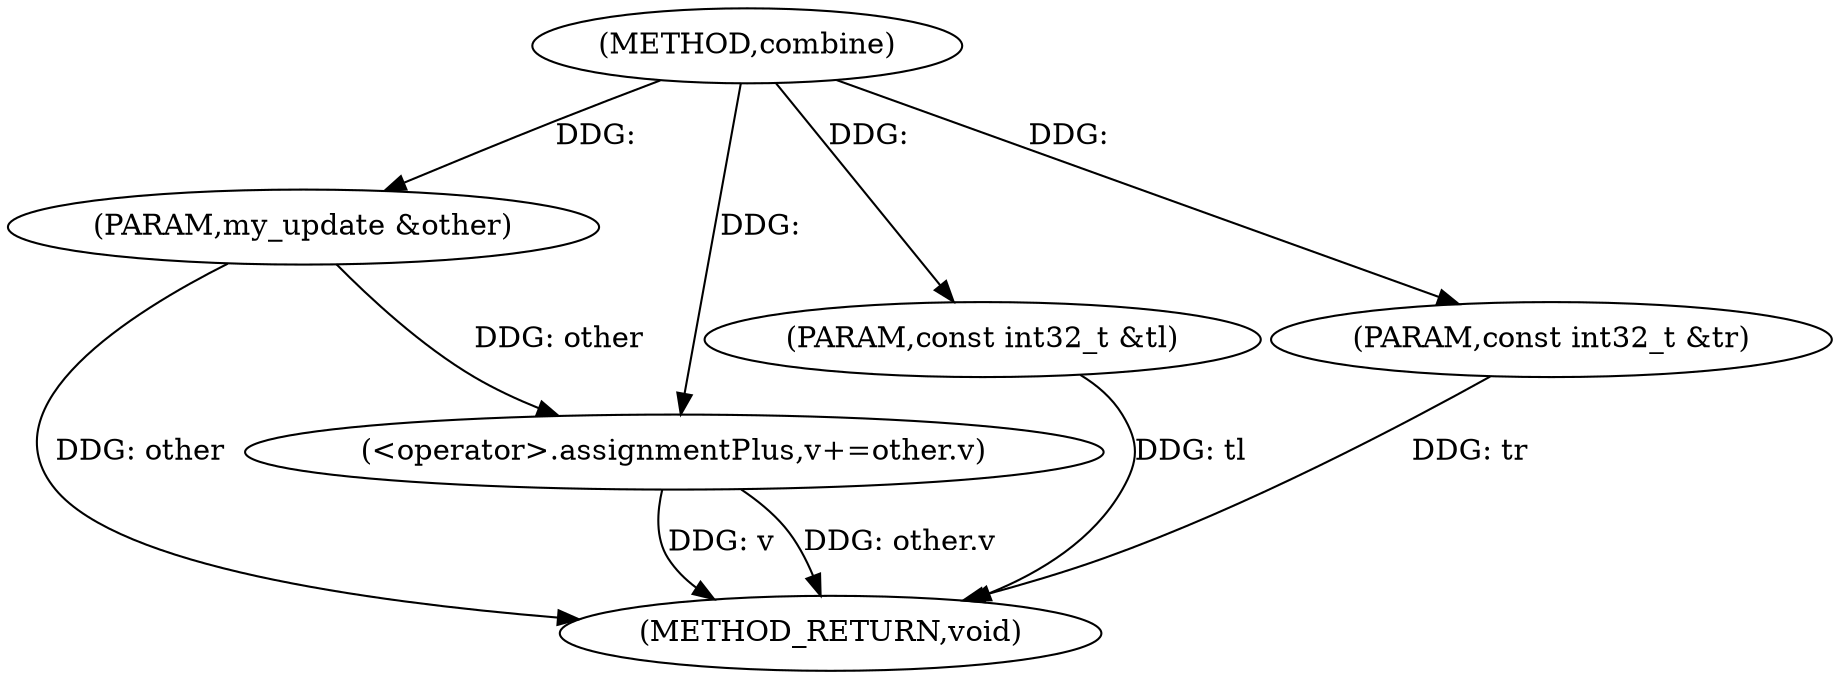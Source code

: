 digraph "combine" {  
"1001202" [label = "(METHOD,combine)" ]
"1001212" [label = "(METHOD_RETURN,void)" ]
"1001203" [label = "(PARAM,my_update &other)" ]
"1001204" [label = "(PARAM,const int32_t &tl)" ]
"1001205" [label = "(PARAM,const int32_t &tr)" ]
"1001207" [label = "(<operator>.assignmentPlus,v+=other.v)" ]
  "1001203" -> "1001212"  [ label = "DDG: other"] 
  "1001204" -> "1001212"  [ label = "DDG: tl"] 
  "1001205" -> "1001212"  [ label = "DDG: tr"] 
  "1001207" -> "1001212"  [ label = "DDG: other.v"] 
  "1001207" -> "1001212"  [ label = "DDG: v"] 
  "1001202" -> "1001203"  [ label = "DDG: "] 
  "1001202" -> "1001204"  [ label = "DDG: "] 
  "1001202" -> "1001205"  [ label = "DDG: "] 
  "1001203" -> "1001207"  [ label = "DDG: other"] 
  "1001202" -> "1001207"  [ label = "DDG: "] 
}
